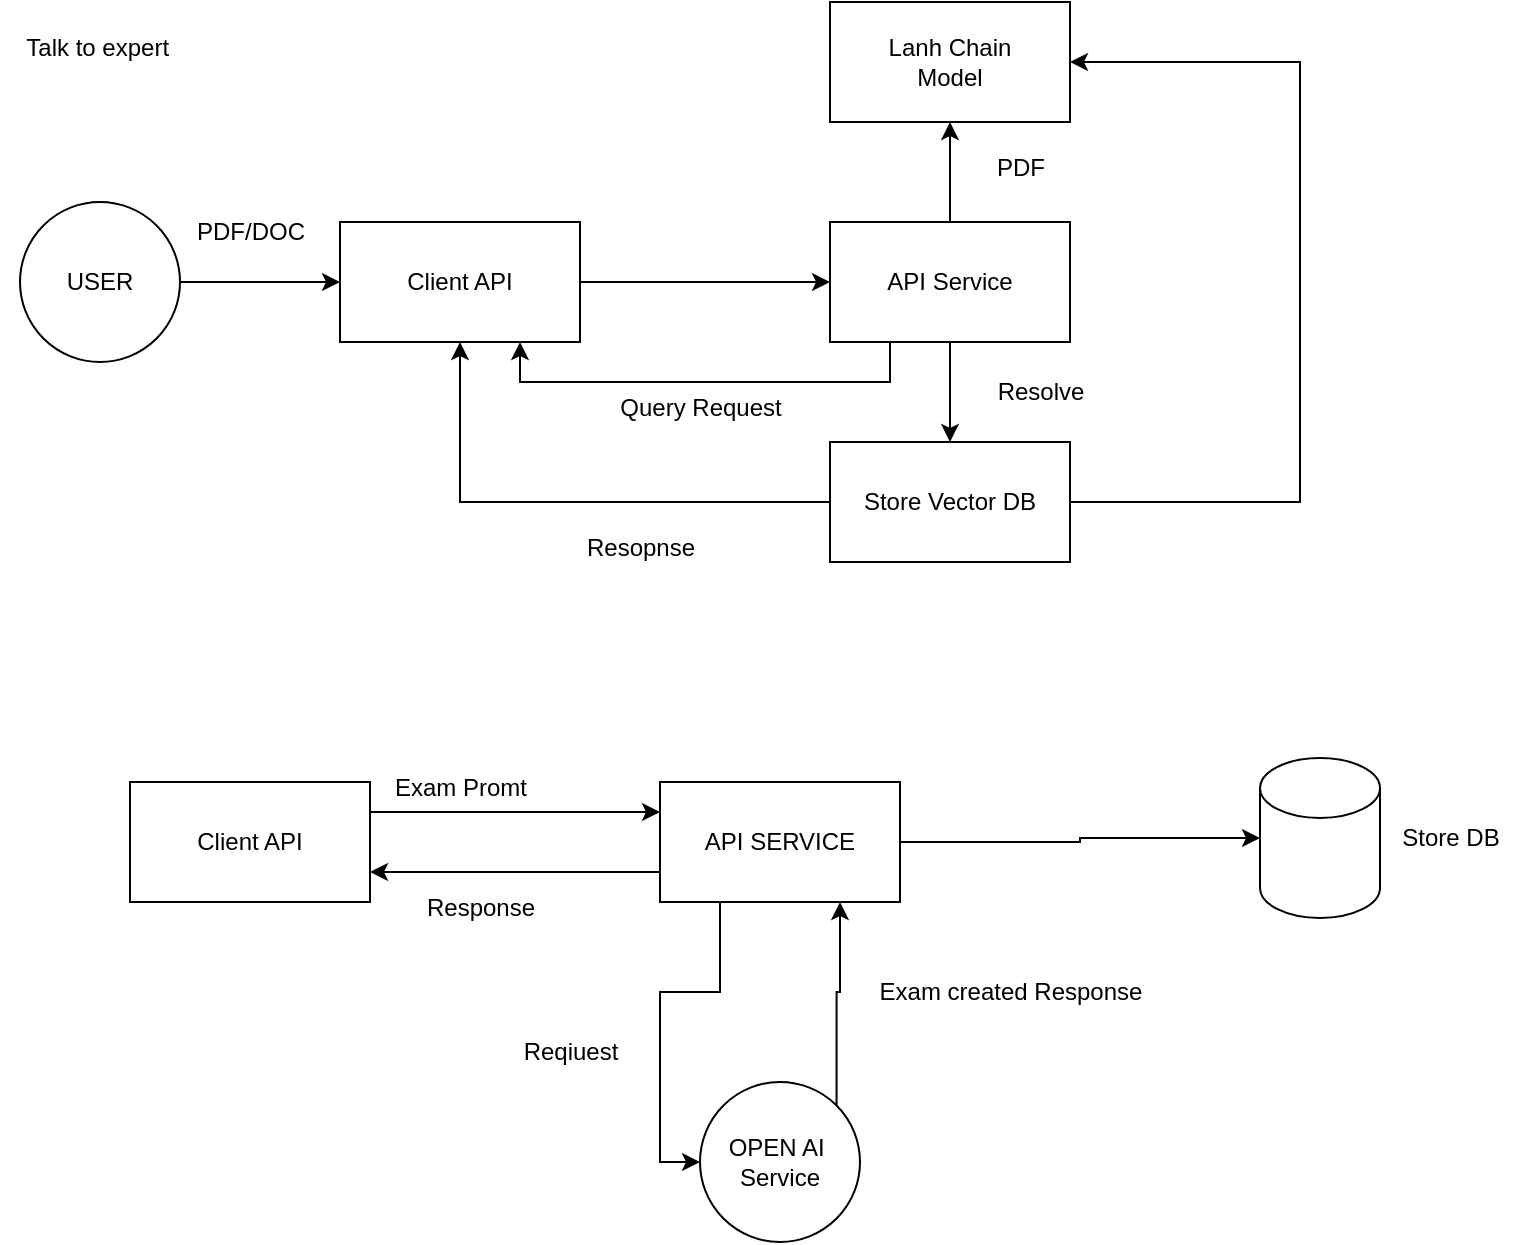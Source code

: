 <mxfile version="22.0.4" type="github">
  <diagram name="Page-1" id="pI0M6m7AJl1jRwxsAtY1">
    <mxGraphModel dx="1500" dy="827" grid="1" gridSize="10" guides="1" tooltips="1" connect="1" arrows="1" fold="1" page="1" pageScale="1" pageWidth="850" pageHeight="1100" math="0" shadow="0">
      <root>
        <mxCell id="0" />
        <mxCell id="1" parent="0" />
        <mxCell id="ZsxanYGdb544QXRvj6cb-6" value="" style="edgeStyle=orthogonalEdgeStyle;rounded=0;orthogonalLoop=1;jettySize=auto;html=1;" edge="1" parent="1" source="ZsxanYGdb544QXRvj6cb-1" target="ZsxanYGdb544QXRvj6cb-2">
          <mxGeometry relative="1" as="geometry" />
        </mxCell>
        <mxCell id="ZsxanYGdb544QXRvj6cb-1" value="USER" style="ellipse;whiteSpace=wrap;html=1;aspect=fixed;" vertex="1" parent="1">
          <mxGeometry x="20" y="170" width="80" height="80" as="geometry" />
        </mxCell>
        <mxCell id="ZsxanYGdb544QXRvj6cb-7" value="" style="edgeStyle=orthogonalEdgeStyle;rounded=0;orthogonalLoop=1;jettySize=auto;html=1;" edge="1" parent="1" source="ZsxanYGdb544QXRvj6cb-2" target="ZsxanYGdb544QXRvj6cb-3">
          <mxGeometry relative="1" as="geometry" />
        </mxCell>
        <mxCell id="ZsxanYGdb544QXRvj6cb-2" value="Client API" style="rounded=0;whiteSpace=wrap;html=1;" vertex="1" parent="1">
          <mxGeometry x="180" y="180" width="120" height="60" as="geometry" />
        </mxCell>
        <mxCell id="ZsxanYGdb544QXRvj6cb-8" value="" style="edgeStyle=orthogonalEdgeStyle;rounded=0;orthogonalLoop=1;jettySize=auto;html=1;" edge="1" parent="1" source="ZsxanYGdb544QXRvj6cb-3" target="ZsxanYGdb544QXRvj6cb-5">
          <mxGeometry relative="1" as="geometry" />
        </mxCell>
        <mxCell id="ZsxanYGdb544QXRvj6cb-9" value="" style="edgeStyle=orthogonalEdgeStyle;rounded=0;orthogonalLoop=1;jettySize=auto;html=1;" edge="1" parent="1" source="ZsxanYGdb544QXRvj6cb-3" target="ZsxanYGdb544QXRvj6cb-4">
          <mxGeometry relative="1" as="geometry" />
        </mxCell>
        <mxCell id="ZsxanYGdb544QXRvj6cb-16" style="edgeStyle=orthogonalEdgeStyle;rounded=0;orthogonalLoop=1;jettySize=auto;html=1;exitX=0.25;exitY=1;exitDx=0;exitDy=0;entryX=0.75;entryY=1;entryDx=0;entryDy=0;" edge="1" parent="1" source="ZsxanYGdb544QXRvj6cb-3" target="ZsxanYGdb544QXRvj6cb-2">
          <mxGeometry relative="1" as="geometry" />
        </mxCell>
        <mxCell id="ZsxanYGdb544QXRvj6cb-3" value="API Service" style="rounded=0;whiteSpace=wrap;html=1;" vertex="1" parent="1">
          <mxGeometry x="425" y="180" width="120" height="60" as="geometry" />
        </mxCell>
        <mxCell id="ZsxanYGdb544QXRvj6cb-4" value="Lanh Chain&lt;br&gt;Model" style="rounded=0;whiteSpace=wrap;html=1;" vertex="1" parent="1">
          <mxGeometry x="425" y="70" width="120" height="60" as="geometry" />
        </mxCell>
        <mxCell id="ZsxanYGdb544QXRvj6cb-11" value="" style="edgeStyle=orthogonalEdgeStyle;rounded=0;orthogonalLoop=1;jettySize=auto;html=1;entryX=1;entryY=0.5;entryDx=0;entryDy=0;" edge="1" parent="1" source="ZsxanYGdb544QXRvj6cb-5" target="ZsxanYGdb544QXRvj6cb-4">
          <mxGeometry relative="1" as="geometry">
            <mxPoint x="645" y="320" as="targetPoint" />
            <Array as="points">
              <mxPoint x="660" y="320" />
              <mxPoint x="660" y="100" />
            </Array>
          </mxGeometry>
        </mxCell>
        <mxCell id="ZsxanYGdb544QXRvj6cb-14" value="" style="edgeStyle=orthogonalEdgeStyle;rounded=0;orthogonalLoop=1;jettySize=auto;html=1;entryX=0.5;entryY=1;entryDx=0;entryDy=0;" edge="1" parent="1" source="ZsxanYGdb544QXRvj6cb-5" target="ZsxanYGdb544QXRvj6cb-2">
          <mxGeometry relative="1" as="geometry">
            <mxPoint x="325" y="320" as="targetPoint" />
          </mxGeometry>
        </mxCell>
        <mxCell id="ZsxanYGdb544QXRvj6cb-5" value="Store Vector DB" style="rounded=0;whiteSpace=wrap;html=1;" vertex="1" parent="1">
          <mxGeometry x="425" y="290" width="120" height="60" as="geometry" />
        </mxCell>
        <mxCell id="ZsxanYGdb544QXRvj6cb-12" value="PDF/DOC" style="text;html=1;align=center;verticalAlign=middle;resizable=0;points=[];autosize=1;strokeColor=none;fillColor=none;" vertex="1" parent="1">
          <mxGeometry x="95" y="170" width="80" height="30" as="geometry" />
        </mxCell>
        <mxCell id="ZsxanYGdb544QXRvj6cb-15" value="Resopnse" style="text;html=1;align=center;verticalAlign=middle;resizable=0;points=[];autosize=1;strokeColor=none;fillColor=none;" vertex="1" parent="1">
          <mxGeometry x="290" y="328" width="80" height="30" as="geometry" />
        </mxCell>
        <mxCell id="ZsxanYGdb544QXRvj6cb-17" value="Query Request" style="text;html=1;align=center;verticalAlign=middle;resizable=0;points=[];autosize=1;strokeColor=none;fillColor=none;" vertex="1" parent="1">
          <mxGeometry x="310" y="258" width="100" height="30" as="geometry" />
        </mxCell>
        <mxCell id="ZsxanYGdb544QXRvj6cb-18" value="PDF" style="text;html=1;align=center;verticalAlign=middle;resizable=0;points=[];autosize=1;strokeColor=none;fillColor=none;" vertex="1" parent="1">
          <mxGeometry x="495" y="138" width="50" height="30" as="geometry" />
        </mxCell>
        <mxCell id="ZsxanYGdb544QXRvj6cb-19" value="Resolve" style="text;html=1;align=center;verticalAlign=middle;resizable=0;points=[];autosize=1;strokeColor=none;fillColor=none;" vertex="1" parent="1">
          <mxGeometry x="495" y="250" width="70" height="30" as="geometry" />
        </mxCell>
        <mxCell id="ZsxanYGdb544QXRvj6cb-20" value="Talk to expert&amp;nbsp;" style="text;html=1;align=center;verticalAlign=middle;resizable=0;points=[];autosize=1;strokeColor=none;fillColor=none;" vertex="1" parent="1">
          <mxGeometry x="10" y="78" width="100" height="30" as="geometry" />
        </mxCell>
        <mxCell id="ZsxanYGdb544QXRvj6cb-27" style="edgeStyle=orthogonalEdgeStyle;rounded=0;orthogonalLoop=1;jettySize=auto;html=1;exitX=1;exitY=0.25;exitDx=0;exitDy=0;entryX=0;entryY=0.25;entryDx=0;entryDy=0;" edge="1" parent="1" source="ZsxanYGdb544QXRvj6cb-22" target="ZsxanYGdb544QXRvj6cb-23">
          <mxGeometry relative="1" as="geometry" />
        </mxCell>
        <mxCell id="ZsxanYGdb544QXRvj6cb-22" value="Client API" style="rounded=0;whiteSpace=wrap;html=1;" vertex="1" parent="1">
          <mxGeometry x="75" y="460" width="120" height="60" as="geometry" />
        </mxCell>
        <mxCell id="ZsxanYGdb544QXRvj6cb-28" style="edgeStyle=orthogonalEdgeStyle;rounded=0;orthogonalLoop=1;jettySize=auto;html=1;exitX=0;exitY=0.75;exitDx=0;exitDy=0;entryX=1;entryY=0.75;entryDx=0;entryDy=0;" edge="1" parent="1" source="ZsxanYGdb544QXRvj6cb-23" target="ZsxanYGdb544QXRvj6cb-22">
          <mxGeometry relative="1" as="geometry" />
        </mxCell>
        <mxCell id="ZsxanYGdb544QXRvj6cb-31" style="edgeStyle=orthogonalEdgeStyle;rounded=0;orthogonalLoop=1;jettySize=auto;html=1;exitX=0.25;exitY=1;exitDx=0;exitDy=0;entryX=0;entryY=0.5;entryDx=0;entryDy=0;" edge="1" parent="1" source="ZsxanYGdb544QXRvj6cb-23" target="ZsxanYGdb544QXRvj6cb-24">
          <mxGeometry relative="1" as="geometry" />
        </mxCell>
        <mxCell id="ZsxanYGdb544QXRvj6cb-38" style="edgeStyle=orthogonalEdgeStyle;rounded=0;orthogonalLoop=1;jettySize=auto;html=1;" edge="1" parent="1" source="ZsxanYGdb544QXRvj6cb-23" target="ZsxanYGdb544QXRvj6cb-37">
          <mxGeometry relative="1" as="geometry" />
        </mxCell>
        <mxCell id="ZsxanYGdb544QXRvj6cb-23" value="API SERVICE" style="rounded=0;whiteSpace=wrap;html=1;" vertex="1" parent="1">
          <mxGeometry x="340" y="460" width="120" height="60" as="geometry" />
        </mxCell>
        <mxCell id="ZsxanYGdb544QXRvj6cb-33" style="edgeStyle=orthogonalEdgeStyle;rounded=0;orthogonalLoop=1;jettySize=auto;html=1;exitX=1;exitY=0;exitDx=0;exitDy=0;entryX=0.75;entryY=1;entryDx=0;entryDy=0;" edge="1" parent="1" source="ZsxanYGdb544QXRvj6cb-24" target="ZsxanYGdb544QXRvj6cb-23">
          <mxGeometry relative="1" as="geometry" />
        </mxCell>
        <mxCell id="ZsxanYGdb544QXRvj6cb-24" value="OPEN AI&amp;nbsp;&lt;br&gt;Service" style="ellipse;whiteSpace=wrap;html=1;aspect=fixed;" vertex="1" parent="1">
          <mxGeometry x="360" y="610" width="80" height="80" as="geometry" />
        </mxCell>
        <mxCell id="ZsxanYGdb544QXRvj6cb-29" value="Exam Promt&lt;br&gt;" style="text;html=1;align=center;verticalAlign=middle;resizable=0;points=[];autosize=1;strokeColor=none;fillColor=none;" vertex="1" parent="1">
          <mxGeometry x="195" y="448" width="90" height="30" as="geometry" />
        </mxCell>
        <mxCell id="ZsxanYGdb544QXRvj6cb-30" value="Response" style="text;html=1;align=center;verticalAlign=middle;resizable=0;points=[];autosize=1;strokeColor=none;fillColor=none;" vertex="1" parent="1">
          <mxGeometry x="210" y="508" width="80" height="30" as="geometry" />
        </mxCell>
        <mxCell id="ZsxanYGdb544QXRvj6cb-34" value="Exam created Response" style="text;html=1;align=center;verticalAlign=middle;resizable=0;points=[];autosize=1;strokeColor=none;fillColor=none;" vertex="1" parent="1">
          <mxGeometry x="440" y="550" width="150" height="30" as="geometry" />
        </mxCell>
        <mxCell id="ZsxanYGdb544QXRvj6cb-35" value="Reqiuest&lt;br&gt;" style="text;html=1;align=center;verticalAlign=middle;resizable=0;points=[];autosize=1;strokeColor=none;fillColor=none;" vertex="1" parent="1">
          <mxGeometry x="260" y="580" width="70" height="30" as="geometry" />
        </mxCell>
        <mxCell id="ZsxanYGdb544QXRvj6cb-37" value="" style="shape=cylinder3;whiteSpace=wrap;html=1;boundedLbl=1;backgroundOutline=1;size=15;" vertex="1" parent="1">
          <mxGeometry x="640" y="448" width="60" height="80" as="geometry" />
        </mxCell>
        <mxCell id="ZsxanYGdb544QXRvj6cb-39" value="Store DB" style="text;html=1;align=center;verticalAlign=middle;resizable=0;points=[];autosize=1;strokeColor=none;fillColor=none;" vertex="1" parent="1">
          <mxGeometry x="700" y="473" width="70" height="30" as="geometry" />
        </mxCell>
      </root>
    </mxGraphModel>
  </diagram>
</mxfile>
